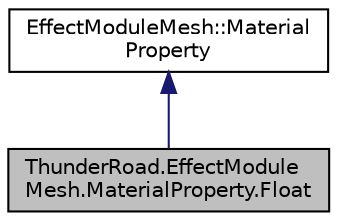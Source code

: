 digraph "ThunderRoad.EffectModuleMesh.MaterialProperty.Float"
{
 // LATEX_PDF_SIZE
  edge [fontname="Helvetica",fontsize="10",labelfontname="Helvetica",labelfontsize="10"];
  node [fontname="Helvetica",fontsize="10",shape=record];
  Node1 [label="ThunderRoad.EffectModule\lMesh.MaterialProperty.Float",height=0.2,width=0.4,color="black", fillcolor="grey75", style="filled", fontcolor="black",tooltip="Class Float. Implements the ThunderRoad.EffectModuleMesh.MaterialProperty"];
  Node2 -> Node1 [dir="back",color="midnightblue",fontsize="10",style="solid",fontname="Helvetica"];
  Node2 [label="EffectModuleMesh::Material\lProperty",height=0.2,width=0.4,color="black", fillcolor="white", style="filled",URL="$class_thunder_road_1_1_effect_module_mesh_1_1_material_property.html",tooltip="Class MaterialProperty."];
}
